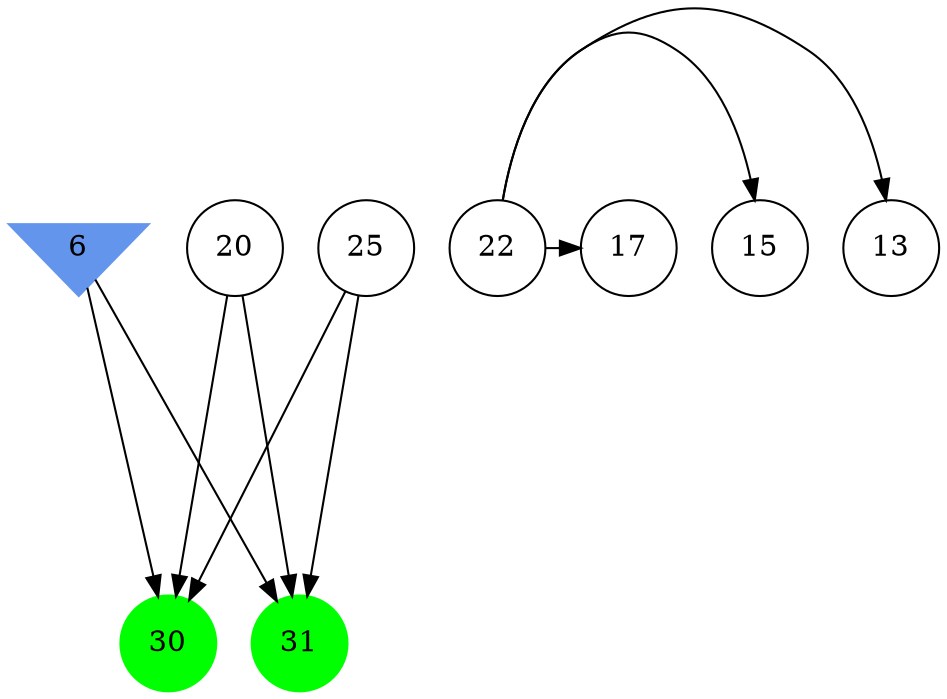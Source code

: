 digraph brain {
	ranksep=2.0;
	6 [shape=invtriangle,style=filled,color=cornflowerblue];
	13 [shape=circle,color=black];
	15 [shape=circle,color=black];
	17 [shape=circle,color=black];
	20 [shape=circle,color=black];
	22 [shape=circle,color=black];
	25 [shape=circle,color=black];
	30 [shape=circle,style=filled,color=green];
	31 [shape=circle,style=filled,color=green];
	22	->	13;
	22	->	15;
	22	->	17;
	6	->	31;
	6	->	30;
	25	->	31;
	25	->	30;
	20	->	31;
	20	->	30;
	{ rank=same; 6; }
	{ rank=same; 13; 15; 17; 20; 22; 25; }
	{ rank=same; 30; 31; }
}
